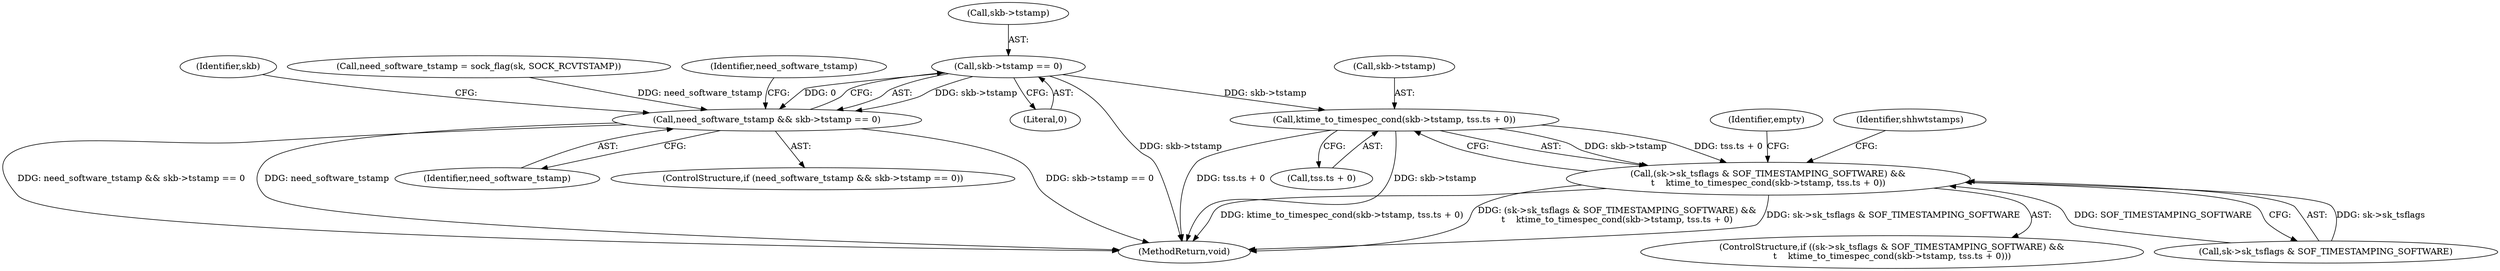 digraph "0_linux_8605330aac5a5785630aec8f64378a54891937cc_0@pointer" {
"1000125" [label="(Call,skb->tstamp == 0)"];
"1000123" [label="(Call,need_software_tstamp && skb->tstamp == 0)"];
"1000182" [label="(Call,ktime_to_timespec_cond(skb->tstamp, tss.ts + 0))"];
"1000176" [label="(Call,(sk->sk_tsflags & SOF_TIMESTAMPING_SOFTWARE) &&\n\t    ktime_to_timespec_cond(skb->tstamp, tss.ts + 0))"];
"1000122" [label="(ControlStructure,if (need_software_tstamp && skb->tstamp == 0))"];
"1000131" [label="(Identifier,skb)"];
"1000196" [label="(Identifier,shhwtstamps)"];
"1000175" [label="(ControlStructure,if ((sk->sk_tsflags & SOF_TIMESTAMPING_SOFTWARE) &&\n\t    ktime_to_timespec_cond(skb->tstamp, tss.ts + 0)))"];
"1000247" [label="(MethodReturn,void)"];
"1000107" [label="(Call,need_software_tstamp = sock_flag(sk, SOCK_RCVTSTAMP))"];
"1000129" [label="(Literal,0)"];
"1000176" [label="(Call,(sk->sk_tsflags & SOF_TIMESTAMPING_SOFTWARE) &&\n\t    ktime_to_timespec_cond(skb->tstamp, tss.ts + 0))"];
"1000192" [label="(Identifier,empty)"];
"1000125" [label="(Call,skb->tstamp == 0)"];
"1000124" [label="(Identifier,need_software_tstamp)"];
"1000133" [label="(Identifier,need_software_tstamp)"];
"1000183" [label="(Call,skb->tstamp)"];
"1000123" [label="(Call,need_software_tstamp && skb->tstamp == 0)"];
"1000177" [label="(Call,sk->sk_tsflags & SOF_TIMESTAMPING_SOFTWARE)"];
"1000126" [label="(Call,skb->tstamp)"];
"1000182" [label="(Call,ktime_to_timespec_cond(skb->tstamp, tss.ts + 0))"];
"1000186" [label="(Call,tss.ts + 0)"];
"1000125" -> "1000123"  [label="AST: "];
"1000125" -> "1000129"  [label="CFG: "];
"1000126" -> "1000125"  [label="AST: "];
"1000129" -> "1000125"  [label="AST: "];
"1000123" -> "1000125"  [label="CFG: "];
"1000125" -> "1000247"  [label="DDG: skb->tstamp"];
"1000125" -> "1000123"  [label="DDG: skb->tstamp"];
"1000125" -> "1000123"  [label="DDG: 0"];
"1000125" -> "1000182"  [label="DDG: skb->tstamp"];
"1000123" -> "1000122"  [label="AST: "];
"1000123" -> "1000124"  [label="CFG: "];
"1000124" -> "1000123"  [label="AST: "];
"1000131" -> "1000123"  [label="CFG: "];
"1000133" -> "1000123"  [label="CFG: "];
"1000123" -> "1000247"  [label="DDG: skb->tstamp == 0"];
"1000123" -> "1000247"  [label="DDG: need_software_tstamp && skb->tstamp == 0"];
"1000123" -> "1000247"  [label="DDG: need_software_tstamp"];
"1000107" -> "1000123"  [label="DDG: need_software_tstamp"];
"1000182" -> "1000176"  [label="AST: "];
"1000182" -> "1000186"  [label="CFG: "];
"1000183" -> "1000182"  [label="AST: "];
"1000186" -> "1000182"  [label="AST: "];
"1000176" -> "1000182"  [label="CFG: "];
"1000182" -> "1000247"  [label="DDG: tss.ts + 0"];
"1000182" -> "1000247"  [label="DDG: skb->tstamp"];
"1000182" -> "1000176"  [label="DDG: skb->tstamp"];
"1000182" -> "1000176"  [label="DDG: tss.ts + 0"];
"1000176" -> "1000175"  [label="AST: "];
"1000176" -> "1000177"  [label="CFG: "];
"1000177" -> "1000176"  [label="AST: "];
"1000192" -> "1000176"  [label="CFG: "];
"1000196" -> "1000176"  [label="CFG: "];
"1000176" -> "1000247"  [label="DDG: ktime_to_timespec_cond(skb->tstamp, tss.ts + 0)"];
"1000176" -> "1000247"  [label="DDG: (sk->sk_tsflags & SOF_TIMESTAMPING_SOFTWARE) &&\n\t    ktime_to_timespec_cond(skb->tstamp, tss.ts + 0)"];
"1000176" -> "1000247"  [label="DDG: sk->sk_tsflags & SOF_TIMESTAMPING_SOFTWARE"];
"1000177" -> "1000176"  [label="DDG: sk->sk_tsflags"];
"1000177" -> "1000176"  [label="DDG: SOF_TIMESTAMPING_SOFTWARE"];
}

